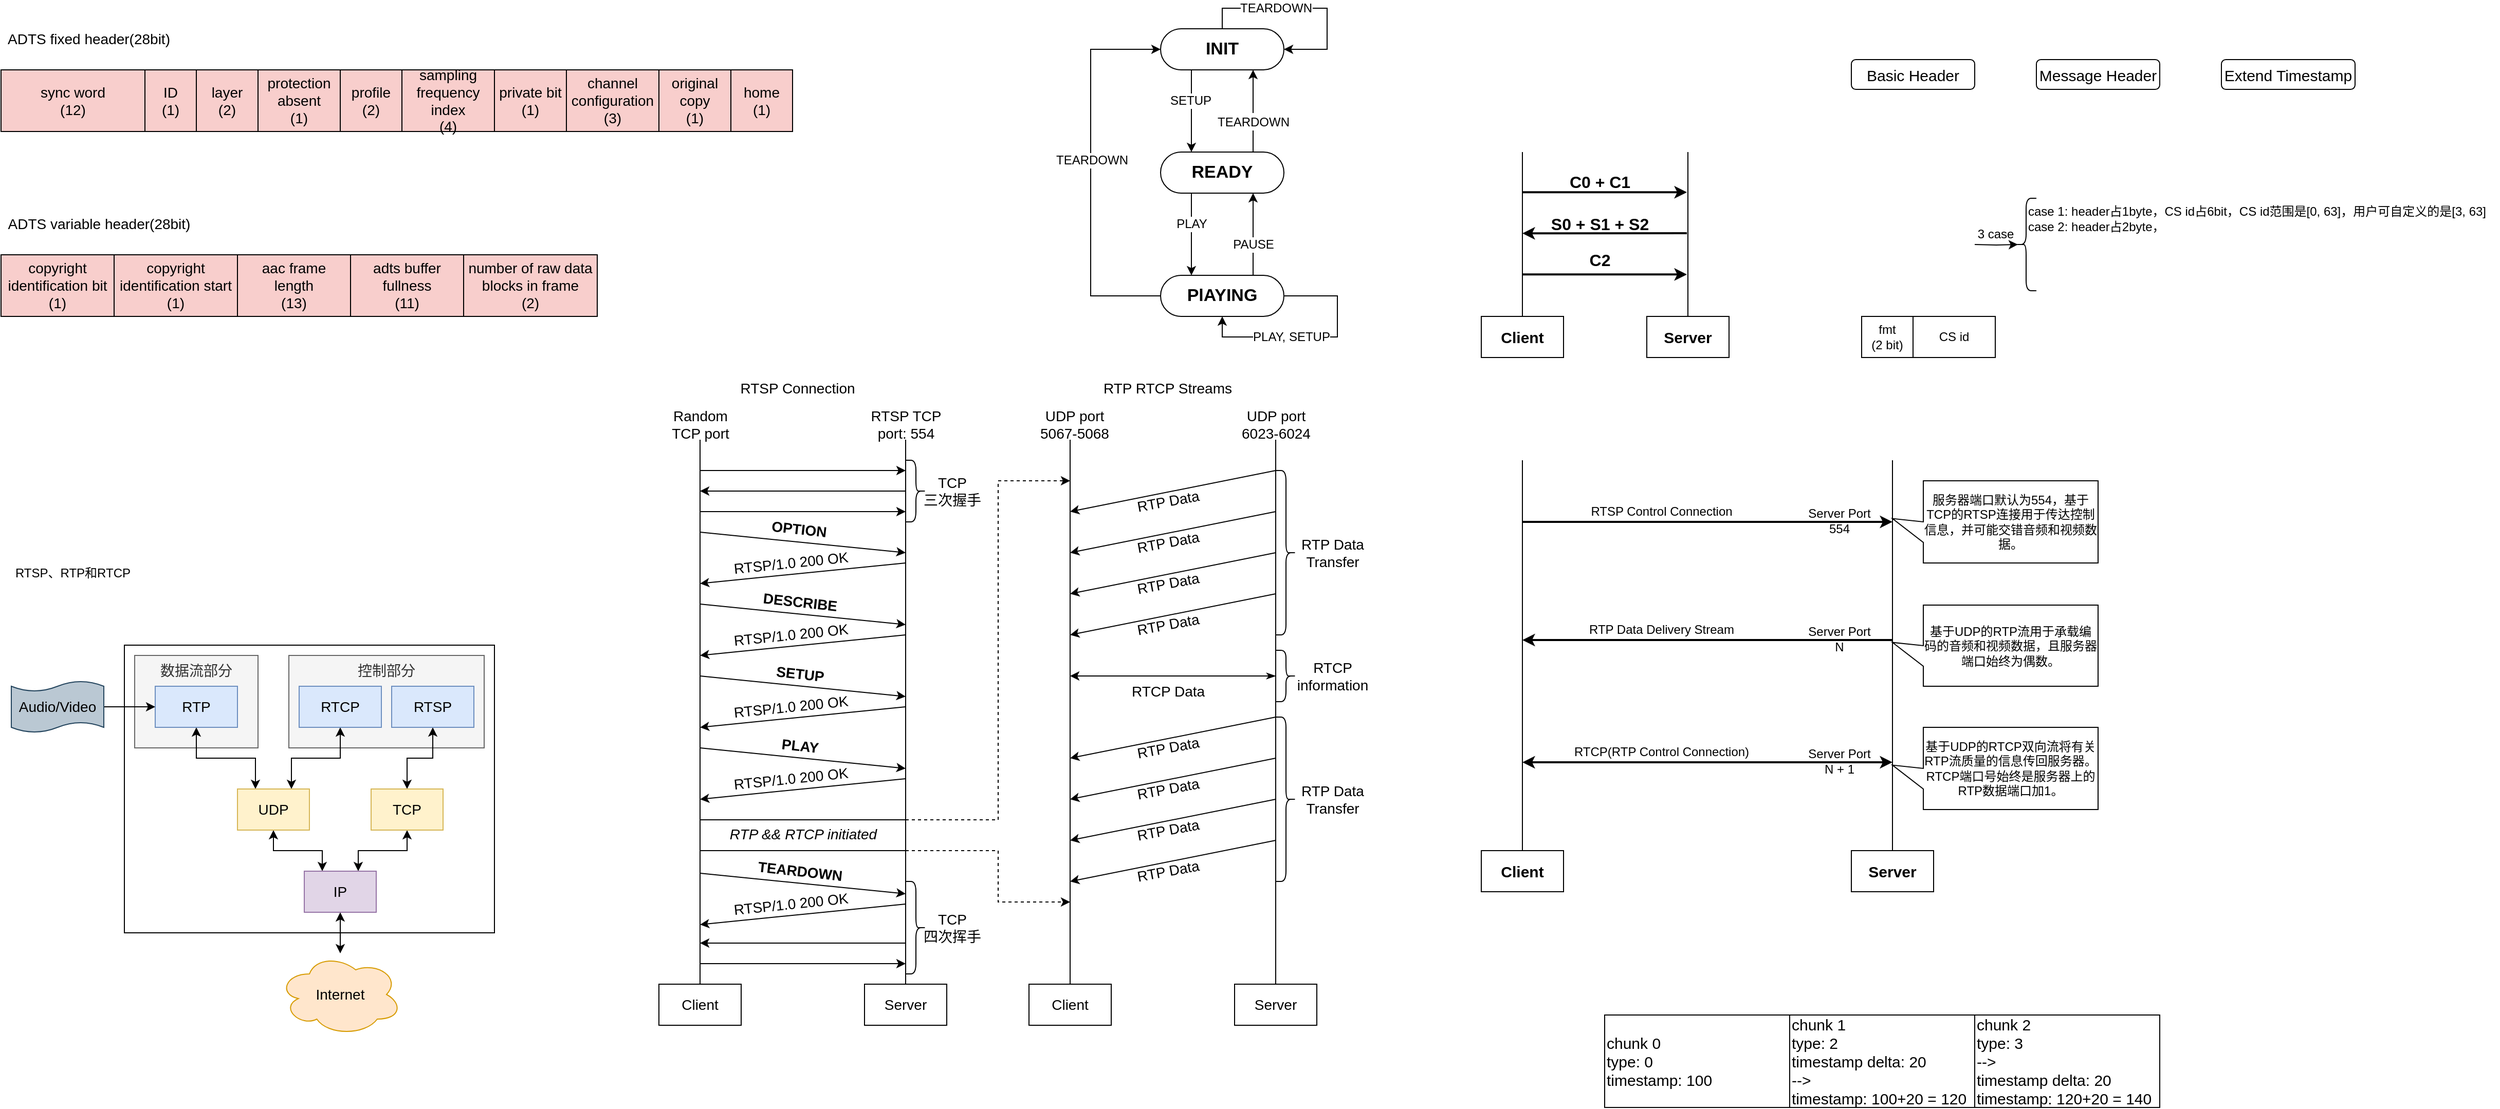 <mxfile version="14.4.3" type="github">
  <diagram id="jUTdBB4SMmuSHE2jb5sB" name="Page-1">
    <mxGraphModel dx="87" dy="1121" grid="1" gridSize="10" guides="1" tooltips="1" connect="1" arrows="1" fold="1" page="1" pageScale="1" pageWidth="827" pageHeight="1169" math="0" shadow="0">
      <root>
        <mxCell id="0" />
        <mxCell id="1" parent="0" />
        <mxCell id="5zgLWV9aw60n4V1XCEfO-3" value="" style="rounded=0;whiteSpace=wrap;html=1;" parent="1" vertex="1">
          <mxGeometry x="1000" y="640" width="360" height="280" as="geometry" />
        </mxCell>
        <mxCell id="5zgLWV9aw60n4V1XCEfO-4" value="&lt;span style=&quot;font-size: 14px&quot;&gt;数据流部分&lt;/span&gt;" style="rounded=0;whiteSpace=wrap;html=1;horizontal=1;verticalAlign=top;align=center;fillColor=#f5f5f5;strokeColor=#666666;fontColor=#333333;" parent="1" vertex="1">
          <mxGeometry x="1010" y="650" width="120" height="90" as="geometry" />
        </mxCell>
        <mxCell id="mu9oWJc7VIRQOR37hwqF-1" value="&lt;font style=&quot;font-size: 14px&quot;&gt;sync word&lt;br&gt;(12)&lt;br&gt;&lt;/font&gt;" style="rounded=0;whiteSpace=wrap;html=1;fillColor=#f8cecc;" parent="1" vertex="1">
          <mxGeometry x="880" y="80" width="140" height="60" as="geometry" />
        </mxCell>
        <mxCell id="mu9oWJc7VIRQOR37hwqF-2" value="&lt;font style=&quot;font-size: 14px&quot;&gt;ID&lt;br&gt;(1)&lt;br&gt;&lt;/font&gt;" style="rounded=0;whiteSpace=wrap;html=1;fillColor=#f8cecc;" parent="1" vertex="1">
          <mxGeometry x="1020" y="80" width="50" height="60" as="geometry" />
        </mxCell>
        <mxCell id="mu9oWJc7VIRQOR37hwqF-18" value="&lt;font style=&quot;font-size: 14px&quot;&gt;ADTS fixed header(28bit)&lt;/font&gt;" style="text;html=1;align=center;verticalAlign=middle;resizable=0;points=[];autosize=1;" parent="1" vertex="1">
          <mxGeometry x="880" y="40" width="170" height="20" as="geometry" />
        </mxCell>
        <mxCell id="mu9oWJc7VIRQOR37hwqF-28" value="&lt;font style=&quot;font-size: 14px&quot;&gt;layer&lt;br&gt;(2)&lt;br&gt;&lt;/font&gt;" style="rounded=0;whiteSpace=wrap;html=1;fillColor=#f8cecc;" parent="1" vertex="1">
          <mxGeometry x="1070" y="80" width="60" height="60" as="geometry" />
        </mxCell>
        <mxCell id="mu9oWJc7VIRQOR37hwqF-29" value="&lt;font style=&quot;font-size: 14px&quot;&gt;protection&lt;br&gt;absent&lt;br&gt;(1)&lt;br&gt;&lt;/font&gt;" style="rounded=0;whiteSpace=wrap;html=1;fillColor=#f8cecc;" parent="1" vertex="1">
          <mxGeometry x="1130" y="80" width="80" height="60" as="geometry" />
        </mxCell>
        <mxCell id="mu9oWJc7VIRQOR37hwqF-30" value="&lt;font style=&quot;font-size: 14px&quot;&gt;profile&lt;br&gt;(2)&lt;br&gt;&lt;/font&gt;" style="rounded=0;whiteSpace=wrap;html=1;fillColor=#f8cecc;" parent="1" vertex="1">
          <mxGeometry x="1210" y="80" width="60" height="60" as="geometry" />
        </mxCell>
        <mxCell id="mu9oWJc7VIRQOR37hwqF-31" value="&lt;font style=&quot;font-size: 14px&quot;&gt;sampling frequency&lt;br&gt;index&lt;br&gt;(4)&lt;br&gt;&lt;/font&gt;" style="rounded=0;whiteSpace=wrap;html=1;fillColor=#f8cecc;" parent="1" vertex="1">
          <mxGeometry x="1270" y="80" width="90" height="60" as="geometry" />
        </mxCell>
        <mxCell id="mu9oWJc7VIRQOR37hwqF-32" value="&lt;font style=&quot;font-size: 14px&quot;&gt;private bit&lt;br&gt;(1)&lt;br&gt;&lt;/font&gt;" style="rounded=0;whiteSpace=wrap;html=1;fillColor=#f8cecc;" parent="1" vertex="1">
          <mxGeometry x="1360" y="80" width="70" height="60" as="geometry" />
        </mxCell>
        <mxCell id="mu9oWJc7VIRQOR37hwqF-33" value="&lt;font style=&quot;font-size: 14px&quot;&gt;channel&lt;br&gt;configuration&lt;br&gt;(3)&lt;br&gt;&lt;/font&gt;" style="rounded=0;whiteSpace=wrap;html=1;fillColor=#f8cecc;" parent="1" vertex="1">
          <mxGeometry x="1430" y="80" width="90" height="60" as="geometry" />
        </mxCell>
        <mxCell id="mu9oWJc7VIRQOR37hwqF-34" value="&lt;font style=&quot;font-size: 14px&quot;&gt;original&lt;br&gt;copy&lt;br&gt;(1)&lt;br&gt;&lt;/font&gt;" style="rounded=0;whiteSpace=wrap;html=1;fillColor=#f8cecc;" parent="1" vertex="1">
          <mxGeometry x="1520" y="80" width="70" height="60" as="geometry" />
        </mxCell>
        <mxCell id="mu9oWJc7VIRQOR37hwqF-35" value="&lt;font style=&quot;font-size: 14px&quot;&gt;home&lt;br&gt;(1)&lt;br&gt;&lt;/font&gt;" style="rounded=0;whiteSpace=wrap;html=1;fillColor=#f8cecc;" parent="1" vertex="1">
          <mxGeometry x="1590" y="80" width="60" height="60" as="geometry" />
        </mxCell>
        <mxCell id="mu9oWJc7VIRQOR37hwqF-36" value="&lt;font style=&quot;font-size: 14px&quot;&gt;copyright&lt;br&gt;identification bit&lt;br&gt;(1)&lt;br&gt;&lt;/font&gt;" style="rounded=0;whiteSpace=wrap;html=1;fillColor=#f8cecc;" parent="1" vertex="1">
          <mxGeometry x="880" y="260" width="110" height="60" as="geometry" />
        </mxCell>
        <mxCell id="mu9oWJc7VIRQOR37hwqF-37" value="&lt;font style=&quot;font-size: 14px&quot;&gt;copyright&lt;br&gt;identification start&lt;br&gt;(1)&lt;br&gt;&lt;/font&gt;" style="rounded=0;whiteSpace=wrap;html=1;fillColor=#f8cecc;" parent="1" vertex="1">
          <mxGeometry x="990" y="260" width="120" height="60" as="geometry" />
        </mxCell>
        <mxCell id="mu9oWJc7VIRQOR37hwqF-38" value="&lt;font style=&quot;font-size: 14px&quot;&gt;ADTS variable header(28bit)&lt;/font&gt;" style="text;html=1;align=center;verticalAlign=middle;resizable=0;points=[];autosize=1;" parent="1" vertex="1">
          <mxGeometry x="880" y="220" width="190" height="20" as="geometry" />
        </mxCell>
        <mxCell id="mu9oWJc7VIRQOR37hwqF-39" value="&lt;font style=&quot;font-size: 14px&quot;&gt;aac frame&lt;br&gt;length&lt;br&gt;(13)&lt;br&gt;&lt;/font&gt;" style="rounded=0;whiteSpace=wrap;html=1;fillColor=#f8cecc;" parent="1" vertex="1">
          <mxGeometry x="1110" y="260" width="110" height="60" as="geometry" />
        </mxCell>
        <mxCell id="mu9oWJc7VIRQOR37hwqF-40" value="&lt;font style=&quot;font-size: 14px&quot;&gt;adts buffer&lt;br&gt;fullness&lt;br&gt;(11)&lt;br&gt;&lt;/font&gt;" style="rounded=0;whiteSpace=wrap;html=1;fillColor=#f8cecc;" parent="1" vertex="1">
          <mxGeometry x="1220" y="260" width="110" height="60" as="geometry" />
        </mxCell>
        <mxCell id="mu9oWJc7VIRQOR37hwqF-41" value="&lt;font style=&quot;font-size: 14px&quot;&gt;number of raw data blocks in frame&lt;br&gt;(2)&lt;br&gt;&lt;/font&gt;" style="rounded=0;whiteSpace=wrap;html=1;fillColor=#f8cecc;" parent="1" vertex="1">
          <mxGeometry x="1330" y="260" width="130" height="60" as="geometry" />
        </mxCell>
        <mxCell id="5zgLWV9aw60n4V1XCEfO-1" value="RTSP、RTP和RTCP" style="text;html=1;strokeColor=none;fillColor=none;align=center;verticalAlign=middle;whiteSpace=wrap;rounded=0;" parent="1" vertex="1">
          <mxGeometry x="880" y="560" width="140" height="20" as="geometry" />
        </mxCell>
        <mxCell id="5zgLWV9aw60n4V1XCEfO-14" style="edgeStyle=orthogonalEdgeStyle;rounded=0;orthogonalLoop=1;jettySize=auto;html=1;exitX=0.5;exitY=1;exitDx=0;exitDy=0;entryX=0.25;entryY=0;entryDx=0;entryDy=0;startArrow=classic;startFill=1;" parent="1" source="5zgLWV9aw60n4V1XCEfO-5" target="5zgLWV9aw60n4V1XCEfO-9" edge="1">
          <mxGeometry relative="1" as="geometry" />
        </mxCell>
        <mxCell id="5zgLWV9aw60n4V1XCEfO-5" value="&lt;font style=&quot;font-size: 14px&quot;&gt;RTP&lt;/font&gt;" style="rounded=0;whiteSpace=wrap;html=1;fillColor=#dae8fc;strokeColor=#6c8ebf;" parent="1" vertex="1">
          <mxGeometry x="1030" y="680" width="80" height="40" as="geometry" />
        </mxCell>
        <mxCell id="5zgLWV9aw60n4V1XCEfO-6" value="&lt;span style=&quot;font-size: 14px&quot;&gt;控制部分&lt;/span&gt;" style="rounded=0;whiteSpace=wrap;html=1;horizontal=1;verticalAlign=top;align=center;fillColor=#f5f5f5;strokeColor=#666666;fontColor=#333333;" parent="1" vertex="1">
          <mxGeometry x="1160" y="650" width="190" height="90" as="geometry" />
        </mxCell>
        <mxCell id="5zgLWV9aw60n4V1XCEfO-15" style="edgeStyle=orthogonalEdgeStyle;rounded=0;orthogonalLoop=1;jettySize=auto;html=1;exitX=0.5;exitY=1;exitDx=0;exitDy=0;entryX=0.75;entryY=0;entryDx=0;entryDy=0;startArrow=classic;startFill=1;" parent="1" source="5zgLWV9aw60n4V1XCEfO-7" target="5zgLWV9aw60n4V1XCEfO-9" edge="1">
          <mxGeometry relative="1" as="geometry" />
        </mxCell>
        <mxCell id="5zgLWV9aw60n4V1XCEfO-7" value="&lt;font style=&quot;font-size: 14px&quot;&gt;RTCP&lt;/font&gt;&lt;span style=&quot;color: rgba(0 , 0 , 0 , 0) ; font-family: monospace ; font-size: 0px&quot;&gt;%3CmxGraphModel%3E%3Croot%3E%3CmxCell%20id%3D%220%22%2F%3E%3CmxCell%20id%3D%221%22%20parent%3D%220%22%2F%3E%3CmxCell%20id%3D%222%22%20value%3D%22%26lt%3Bspan%20style%3D%26quot%3Bfont-size%3A%2014px%26quot%3B%26gt%3B%E6%95%B0%E6%8D%AE%E6%B5%81%E9%83%A8%E5%88%86%26lt%3B%2Fspan%26gt%3B%22%20style%3D%22rounded%3D0%3BwhiteSpace%3Dwrap%3Bhtml%3D1%3Bhorizontal%3D1%3BverticalAlign%3Dtop%3Balign%3Dcenter%3B%22%20vertex%3D%221%22%20parent%3D%221%22%3E%3CmxGeometry%20x%3D%221010%22%20y%3D%22650%22%20width%3D%22120%22%20height%3D%2280%22%20as%3D%22geometry%22%2F%3E%3C%2FmxCell%3E%3CmxCell%20id%3D%223%22%20value%3D%22%26lt%3Bfont%20style%3D%26quot%3Bfont-size%3A%2014px%26quot%3B%26gt%3BRTP%26lt%3B%2Ffont%26gt%3B%22%20style%3D%22rounded%3D0%3BwhiteSpace%3Dwrap%3Bhtml%3D1%3B%22%20vertex%3D%221%22%20parent%3D%221%22%3E%3CmxGeometry%20x%3D%221020%22%20y%3D%22680%22%20width%3D%22100%22%20height%3D%2240%22%20as%3D%22geometry%22%2F%3E%3C%2FmxCell%3E%3C%2Froot%3E%3C%2FmxGraphModel%3E&lt;/span&gt;" style="rounded=0;whiteSpace=wrap;html=1;fillColor=#dae8fc;strokeColor=#6c8ebf;" parent="1" vertex="1">
          <mxGeometry x="1170" y="680" width="80" height="40" as="geometry" />
        </mxCell>
        <mxCell id="5zgLWV9aw60n4V1XCEfO-16" style="edgeStyle=orthogonalEdgeStyle;rounded=0;orthogonalLoop=1;jettySize=auto;html=1;exitX=0.5;exitY=1;exitDx=0;exitDy=0;entryX=0.5;entryY=0;entryDx=0;entryDy=0;startArrow=classic;startFill=1;" parent="1" source="5zgLWV9aw60n4V1XCEfO-8" target="5zgLWV9aw60n4V1XCEfO-10" edge="1">
          <mxGeometry relative="1" as="geometry" />
        </mxCell>
        <mxCell id="5zgLWV9aw60n4V1XCEfO-8" value="&lt;font style=&quot;font-size: 14px&quot;&gt;RTSP&lt;/font&gt;" style="rounded=0;whiteSpace=wrap;html=1;fillColor=#dae8fc;strokeColor=#6c8ebf;" parent="1" vertex="1">
          <mxGeometry x="1260" y="680" width="80" height="40" as="geometry" />
        </mxCell>
        <mxCell id="5zgLWV9aw60n4V1XCEfO-17" style="edgeStyle=orthogonalEdgeStyle;rounded=0;orthogonalLoop=1;jettySize=auto;html=1;exitX=0.5;exitY=1;exitDx=0;exitDy=0;entryX=0.25;entryY=0;entryDx=0;entryDy=0;startArrow=classic;startFill=1;" parent="1" source="5zgLWV9aw60n4V1XCEfO-9" target="5zgLWV9aw60n4V1XCEfO-11" edge="1">
          <mxGeometry relative="1" as="geometry" />
        </mxCell>
        <mxCell id="5zgLWV9aw60n4V1XCEfO-9" value="&lt;span style=&quot;font-size: 14px&quot;&gt;UDP&lt;/span&gt;" style="rounded=0;whiteSpace=wrap;html=1;fillColor=#fff2cc;strokeColor=#d6b656;" parent="1" vertex="1">
          <mxGeometry x="1110" y="780" width="70" height="40" as="geometry" />
        </mxCell>
        <mxCell id="5zgLWV9aw60n4V1XCEfO-18" style="edgeStyle=orthogonalEdgeStyle;rounded=0;orthogonalLoop=1;jettySize=auto;html=1;entryX=0.75;entryY=0;entryDx=0;entryDy=0;startArrow=classic;startFill=1;" parent="1" source="5zgLWV9aw60n4V1XCEfO-10" target="5zgLWV9aw60n4V1XCEfO-11" edge="1">
          <mxGeometry relative="1" as="geometry" />
        </mxCell>
        <mxCell id="5zgLWV9aw60n4V1XCEfO-10" value="&lt;span style=&quot;font-size: 14px&quot;&gt;TCP&lt;br&gt;&lt;/span&gt;" style="rounded=0;whiteSpace=wrap;html=1;fillColor=#fff2cc;strokeColor=#d6b656;" parent="1" vertex="1">
          <mxGeometry x="1240" y="780" width="70" height="40" as="geometry" />
        </mxCell>
        <mxCell id="5zgLWV9aw60n4V1XCEfO-19" style="edgeStyle=orthogonalEdgeStyle;rounded=0;orthogonalLoop=1;jettySize=auto;html=1;exitX=0.5;exitY=1;exitDx=0;exitDy=0;startArrow=classic;startFill=1;" parent="1" source="5zgLWV9aw60n4V1XCEfO-11" target="5zgLWV9aw60n4V1XCEfO-12" edge="1">
          <mxGeometry relative="1" as="geometry" />
        </mxCell>
        <mxCell id="5zgLWV9aw60n4V1XCEfO-11" value="&lt;span style=&quot;font-size: 14px&quot;&gt;IP&lt;/span&gt;" style="rounded=0;whiteSpace=wrap;html=1;fillColor=#e1d5e7;strokeColor=#9673a6;" parent="1" vertex="1">
          <mxGeometry x="1175" y="860" width="70" height="40" as="geometry" />
        </mxCell>
        <mxCell id="5zgLWV9aw60n4V1XCEfO-12" value="&lt;font style=&quot;font-size: 14px&quot;&gt;Internet&lt;/font&gt;" style="ellipse;shape=cloud;whiteSpace=wrap;html=1;align=center;fillColor=#ffe6cc;strokeColor=#d79b00;" parent="1" vertex="1">
          <mxGeometry x="1150" y="940" width="120" height="80" as="geometry" />
        </mxCell>
        <mxCell id="5zgLWV9aw60n4V1XCEfO-25" style="edgeStyle=orthogonalEdgeStyle;rounded=0;orthogonalLoop=1;jettySize=auto;html=1;entryX=0;entryY=0.5;entryDx=0;entryDy=0;startArrow=none;startFill=0;endArrow=classic;endFill=1;fontSize=14;" parent="1" source="5zgLWV9aw60n4V1XCEfO-21" target="5zgLWV9aw60n4V1XCEfO-5" edge="1">
          <mxGeometry relative="1" as="geometry" />
        </mxCell>
        <mxCell id="5zgLWV9aw60n4V1XCEfO-21" value="&lt;font style=&quot;font-size: 14px&quot;&gt;Audio/Video&lt;/font&gt;" style="shape=tape;whiteSpace=wrap;html=1;align=center;size=0.2;fillColor=#bac8d3;strokeColor=#23445d;" parent="1" vertex="1">
          <mxGeometry x="890" y="675" width="90" height="50" as="geometry" />
        </mxCell>
        <mxCell id="5zgLWV9aw60n4V1XCEfO-26" value="" style="endArrow=none;html=1;fontSize=14;exitX=0.5;exitY=0;exitDx=0;exitDy=0;" parent="1" source="5zgLWV9aw60n4V1XCEfO-28" edge="1">
          <mxGeometry width="50" height="50" relative="1" as="geometry">
            <mxPoint x="1560" y="880" as="sourcePoint" />
            <mxPoint x="1560" y="440" as="targetPoint" />
          </mxGeometry>
        </mxCell>
        <mxCell id="5zgLWV9aw60n4V1XCEfO-27" value="" style="endArrow=none;html=1;fontSize=14;exitX=0.5;exitY=0;exitDx=0;exitDy=0;" parent="1" source="5zgLWV9aw60n4V1XCEfO-29" edge="1">
          <mxGeometry width="50" height="50" relative="1" as="geometry">
            <mxPoint x="1760" y="880" as="sourcePoint" />
            <mxPoint x="1760" y="440" as="targetPoint" />
          </mxGeometry>
        </mxCell>
        <mxCell id="5zgLWV9aw60n4V1XCEfO-28" value="Client" style="rounded=0;whiteSpace=wrap;html=1;fontSize=14;align=center;" parent="1" vertex="1">
          <mxGeometry x="1520" y="970" width="80" height="40" as="geometry" />
        </mxCell>
        <mxCell id="5zgLWV9aw60n4V1XCEfO-29" value="Server" style="rounded=0;whiteSpace=wrap;html=1;fontSize=14;align=center;" parent="1" vertex="1">
          <mxGeometry x="1720" y="970" width="80" height="40" as="geometry" />
        </mxCell>
        <mxCell id="5zgLWV9aw60n4V1XCEfO-30" value="RTSP Connection" style="text;html=1;strokeColor=none;fillColor=none;align=center;verticalAlign=middle;whiteSpace=wrap;rounded=0;fontSize=14;" parent="1" vertex="1">
          <mxGeometry x="1590" y="380" width="130" height="20" as="geometry" />
        </mxCell>
        <mxCell id="5zgLWV9aw60n4V1XCEfO-31" value="Random&lt;br&gt;TCP port" style="text;html=1;strokeColor=none;fillColor=none;align=center;verticalAlign=middle;whiteSpace=wrap;rounded=0;fontSize=14;" parent="1" vertex="1">
          <mxGeometry x="1527.5" y="410" width="65" height="30" as="geometry" />
        </mxCell>
        <mxCell id="5zgLWV9aw60n4V1XCEfO-32" value="RTSP TCP &lt;br&gt;port: 554" style="text;html=1;strokeColor=none;fillColor=none;align=center;verticalAlign=middle;whiteSpace=wrap;rounded=0;fontSize=14;" parent="1" vertex="1">
          <mxGeometry x="1713.75" y="410" width="92.5" height="30" as="geometry" />
        </mxCell>
        <mxCell id="5zgLWV9aw60n4V1XCEfO-33" value="" style="endArrow=classic;html=1;fontSize=14;" parent="1" edge="1">
          <mxGeometry width="50" height="50" relative="1" as="geometry">
            <mxPoint x="1560" y="470" as="sourcePoint" />
            <mxPoint x="1760" y="470" as="targetPoint" />
          </mxGeometry>
        </mxCell>
        <mxCell id="5zgLWV9aw60n4V1XCEfO-34" value="" style="endArrow=classic;html=1;fontSize=14;" parent="1" edge="1">
          <mxGeometry width="50" height="50" relative="1" as="geometry">
            <mxPoint x="1560" y="510" as="sourcePoint" />
            <mxPoint x="1760" y="510" as="targetPoint" />
          </mxGeometry>
        </mxCell>
        <mxCell id="5zgLWV9aw60n4V1XCEfO-35" value="" style="endArrow=classic;html=1;fontSize=14;" parent="1" edge="1">
          <mxGeometry width="50" height="50" relative="1" as="geometry">
            <mxPoint x="1760" y="490" as="sourcePoint" />
            <mxPoint x="1560" y="490" as="targetPoint" />
          </mxGeometry>
        </mxCell>
        <mxCell id="5zgLWV9aw60n4V1XCEfO-36" value="" style="shape=curlyBracket;whiteSpace=wrap;html=1;rounded=1;fontSize=14;align=center;rotation=-180;size=0.5;" parent="1" vertex="1">
          <mxGeometry x="1760" y="460" width="20" height="60" as="geometry" />
        </mxCell>
        <mxCell id="5zgLWV9aw60n4V1XCEfO-38" value="TCP&lt;br&gt;三次握手" style="text;html=1;align=center;verticalAlign=middle;resizable=0;points=[];autosize=1;fontSize=14;" parent="1" vertex="1">
          <mxGeometry x="1770" y="470" width="70" height="40" as="geometry" />
        </mxCell>
        <mxCell id="5zgLWV9aw60n4V1XCEfO-39" value="" style="endArrow=classic;html=1;fontSize=14;" parent="1" edge="1">
          <mxGeometry width="50" height="50" relative="1" as="geometry">
            <mxPoint x="1560" y="530" as="sourcePoint" />
            <mxPoint x="1760" y="550" as="targetPoint" />
          </mxGeometry>
        </mxCell>
        <mxCell id="5zgLWV9aw60n4V1XCEfO-41" value="OPTION" style="edgeLabel;html=1;align=center;verticalAlign=middle;resizable=0;points=[];fontSize=14;rotation=6.3;fontStyle=1" parent="5zgLWV9aw60n4V1XCEfO-39" vertex="1" connectable="0">
          <mxGeometry x="-0.169" y="3" relative="1" as="geometry">
            <mxPoint x="12.12" y="-8.37" as="offset" />
          </mxGeometry>
        </mxCell>
        <mxCell id="5zgLWV9aw60n4V1XCEfO-40" value="" style="endArrow=classic;html=1;fontSize=14;" parent="1" edge="1">
          <mxGeometry width="50" height="50" relative="1" as="geometry">
            <mxPoint x="1760" y="560" as="sourcePoint" />
            <mxPoint x="1560" y="580" as="targetPoint" />
          </mxGeometry>
        </mxCell>
        <mxCell id="5zgLWV9aw60n4V1XCEfO-42" value="RTSP/1.0 200 OK" style="edgeLabel;html=1;align=center;verticalAlign=middle;resizable=0;points=[];fontSize=14;rotation=-5.9;" parent="1" vertex="1" connectable="0">
          <mxGeometry x="1654.002" y="560.003" as="geometry">
            <mxPoint x="-6.183" y="-1.33" as="offset" />
          </mxGeometry>
        </mxCell>
        <mxCell id="5zgLWV9aw60n4V1XCEfO-47" value="" style="endArrow=classic;html=1;fontSize=14;" parent="1" edge="1">
          <mxGeometry width="50" height="50" relative="1" as="geometry">
            <mxPoint x="1560" y="600" as="sourcePoint" />
            <mxPoint x="1760" y="620" as="targetPoint" />
          </mxGeometry>
        </mxCell>
        <mxCell id="5zgLWV9aw60n4V1XCEfO-48" value="DESCRIBE" style="edgeLabel;html=1;align=center;verticalAlign=middle;resizable=0;points=[];fontSize=14;rotation=6.3;fontStyle=1" parent="5zgLWV9aw60n4V1XCEfO-47" vertex="1" connectable="0">
          <mxGeometry x="-0.169" y="3" relative="1" as="geometry">
            <mxPoint x="13.12" y="-7.37" as="offset" />
          </mxGeometry>
        </mxCell>
        <mxCell id="5zgLWV9aw60n4V1XCEfO-49" value="" style="endArrow=classic;html=1;fontSize=14;" parent="1" edge="1">
          <mxGeometry width="50" height="50" relative="1" as="geometry">
            <mxPoint x="1760" y="630" as="sourcePoint" />
            <mxPoint x="1560" y="650" as="targetPoint" />
          </mxGeometry>
        </mxCell>
        <mxCell id="5zgLWV9aw60n4V1XCEfO-50" value="RTSP/1.0 200 OK" style="edgeLabel;html=1;align=center;verticalAlign=middle;resizable=0;points=[];fontSize=14;rotation=-5.9;" parent="1" vertex="1" connectable="0">
          <mxGeometry x="1654.002" y="630.003" as="geometry">
            <mxPoint x="-6.183" y="-1.33" as="offset" />
          </mxGeometry>
        </mxCell>
        <mxCell id="5zgLWV9aw60n4V1XCEfO-51" value="" style="endArrow=classic;html=1;fontSize=14;" parent="1" edge="1">
          <mxGeometry width="50" height="50" relative="1" as="geometry">
            <mxPoint x="1560" y="670" as="sourcePoint" />
            <mxPoint x="1760" y="690" as="targetPoint" />
          </mxGeometry>
        </mxCell>
        <mxCell id="5zgLWV9aw60n4V1XCEfO-52" value="SETUP" style="edgeLabel;html=1;align=center;verticalAlign=middle;resizable=0;points=[];fontSize=14;rotation=6.3;fontStyle=1" parent="5zgLWV9aw60n4V1XCEfO-51" vertex="1" connectable="0">
          <mxGeometry x="-0.169" y="3" relative="1" as="geometry">
            <mxPoint x="13.12" y="-7.37" as="offset" />
          </mxGeometry>
        </mxCell>
        <mxCell id="5zgLWV9aw60n4V1XCEfO-53" value="" style="endArrow=classic;html=1;fontSize=14;" parent="1" edge="1">
          <mxGeometry width="50" height="50" relative="1" as="geometry">
            <mxPoint x="1760" y="700" as="sourcePoint" />
            <mxPoint x="1560" y="720" as="targetPoint" />
          </mxGeometry>
        </mxCell>
        <mxCell id="5zgLWV9aw60n4V1XCEfO-54" value="RTSP/1.0 200 OK" style="edgeLabel;html=1;align=center;verticalAlign=middle;resizable=0;points=[];fontSize=14;rotation=-5.9;" parent="1" vertex="1" connectable="0">
          <mxGeometry x="1654.002" y="700.003" as="geometry">
            <mxPoint x="-6.183" y="-1.33" as="offset" />
          </mxGeometry>
        </mxCell>
        <mxCell id="5zgLWV9aw60n4V1XCEfO-55" value="" style="endArrow=classic;html=1;fontSize=14;" parent="1" edge="1">
          <mxGeometry width="50" height="50" relative="1" as="geometry">
            <mxPoint x="1560" y="740" as="sourcePoint" />
            <mxPoint x="1760" y="760" as="targetPoint" />
          </mxGeometry>
        </mxCell>
        <mxCell id="5zgLWV9aw60n4V1XCEfO-56" value="PLAY" style="edgeLabel;html=1;align=center;verticalAlign=middle;resizable=0;points=[];fontSize=14;rotation=6.3;fontStyle=1" parent="5zgLWV9aw60n4V1XCEfO-55" vertex="1" connectable="0">
          <mxGeometry x="-0.169" y="3" relative="1" as="geometry">
            <mxPoint x="13.12" y="-7.37" as="offset" />
          </mxGeometry>
        </mxCell>
        <mxCell id="5zgLWV9aw60n4V1XCEfO-57" value="" style="endArrow=classic;html=1;fontSize=14;" parent="1" edge="1">
          <mxGeometry width="50" height="50" relative="1" as="geometry">
            <mxPoint x="1760" y="770" as="sourcePoint" />
            <mxPoint x="1560" y="790" as="targetPoint" />
          </mxGeometry>
        </mxCell>
        <mxCell id="5zgLWV9aw60n4V1XCEfO-58" value="RTSP/1.0 200 OK" style="edgeLabel;html=1;align=center;verticalAlign=middle;resizable=0;points=[];fontSize=14;rotation=-5.9;" parent="1" vertex="1" connectable="0">
          <mxGeometry x="1654.002" y="770.003" as="geometry">
            <mxPoint x="-6.183" y="-1.33" as="offset" />
          </mxGeometry>
        </mxCell>
        <mxCell id="5zgLWV9aw60n4V1XCEfO-59" value="" style="endArrow=classic;html=1;fontSize=14;" parent="1" edge="1">
          <mxGeometry width="50" height="50" relative="1" as="geometry">
            <mxPoint x="1560" y="862" as="sourcePoint" />
            <mxPoint x="1760" y="882" as="targetPoint" />
          </mxGeometry>
        </mxCell>
        <mxCell id="5zgLWV9aw60n4V1XCEfO-60" value="TEARDOWN" style="edgeLabel;html=1;align=center;verticalAlign=middle;resizable=0;points=[];fontSize=14;rotation=6.3;fontStyle=1" parent="5zgLWV9aw60n4V1XCEfO-59" vertex="1" connectable="0">
          <mxGeometry x="-0.169" y="3" relative="1" as="geometry">
            <mxPoint x="13.12" y="-7.37" as="offset" />
          </mxGeometry>
        </mxCell>
        <mxCell id="5zgLWV9aw60n4V1XCEfO-61" value="" style="endArrow=classic;html=1;fontSize=14;" parent="1" edge="1">
          <mxGeometry width="50" height="50" relative="1" as="geometry">
            <mxPoint x="1760" y="892" as="sourcePoint" />
            <mxPoint x="1560" y="912" as="targetPoint" />
          </mxGeometry>
        </mxCell>
        <mxCell id="5zgLWV9aw60n4V1XCEfO-62" value="RTSP/1.0 200 OK" style="edgeLabel;html=1;align=center;verticalAlign=middle;resizable=0;points=[];fontSize=14;rotation=-5.9;" parent="1" vertex="1" connectable="0">
          <mxGeometry x="1654.002" y="892.003" as="geometry">
            <mxPoint x="-6.183" y="-1.33" as="offset" />
          </mxGeometry>
        </mxCell>
        <mxCell id="5zgLWV9aw60n4V1XCEfO-64" value="" style="endArrow=none;html=1;fontSize=14;" parent="1" edge="1">
          <mxGeometry width="50" height="50" relative="1" as="geometry">
            <mxPoint x="1560" y="810" as="sourcePoint" />
            <mxPoint x="1760" y="810" as="targetPoint" />
          </mxGeometry>
        </mxCell>
        <mxCell id="5zgLWV9aw60n4V1XCEfO-65" value="" style="endArrow=none;html=1;fontSize=14;" parent="1" edge="1">
          <mxGeometry width="50" height="50" relative="1" as="geometry">
            <mxPoint x="1560" y="840" as="sourcePoint" />
            <mxPoint x="1760" y="840" as="targetPoint" />
          </mxGeometry>
        </mxCell>
        <mxCell id="5zgLWV9aw60n4V1XCEfO-124" style="edgeStyle=orthogonalEdgeStyle;rounded=0;orthogonalLoop=1;jettySize=auto;html=1;startArrow=none;startFill=0;endArrow=classic;endFill=1;fontSize=14;dashed=1;" parent="1" edge="1">
          <mxGeometry relative="1" as="geometry">
            <mxPoint x="1920" y="480" as="targetPoint" />
            <mxPoint x="1760" y="810" as="sourcePoint" />
            <Array as="points">
              <mxPoint x="1850" y="810" />
              <mxPoint x="1850" y="480" />
            </Array>
          </mxGeometry>
        </mxCell>
        <mxCell id="5zgLWV9aw60n4V1XCEfO-66" value="&lt;i&gt;RTP &amp;amp;&amp;amp; RTCP initiated&lt;/i&gt;" style="text;html=1;align=center;verticalAlign=middle;resizable=0;points=[];autosize=1;fontSize=14;" parent="1" vertex="1">
          <mxGeometry x="1580" y="814" width="160" height="20" as="geometry" />
        </mxCell>
        <mxCell id="5zgLWV9aw60n4V1XCEfO-67" value="" style="endArrow=classic;html=1;fontSize=14;" parent="1" edge="1">
          <mxGeometry width="50" height="50" relative="1" as="geometry">
            <mxPoint x="1560" y="950" as="sourcePoint" />
            <mxPoint x="1760" y="950" as="targetPoint" />
          </mxGeometry>
        </mxCell>
        <mxCell id="5zgLWV9aw60n4V1XCEfO-68" value="" style="endArrow=classic;html=1;fontSize=14;" parent="1" edge="1">
          <mxGeometry width="50" height="50" relative="1" as="geometry">
            <mxPoint x="1760" y="930" as="sourcePoint" />
            <mxPoint x="1560" y="930" as="targetPoint" />
            <Array as="points">
              <mxPoint x="1660" y="930" />
            </Array>
          </mxGeometry>
        </mxCell>
        <mxCell id="5zgLWV9aw60n4V1XCEfO-69" value="" style="endArrow=none;html=1;fontSize=14;exitX=0.5;exitY=0;exitDx=0;exitDy=0;" parent="1" source="5zgLWV9aw60n4V1XCEfO-71" edge="1">
          <mxGeometry width="50" height="50" relative="1" as="geometry">
            <mxPoint x="1920" y="880" as="sourcePoint" />
            <mxPoint x="1920" y="440" as="targetPoint" />
          </mxGeometry>
        </mxCell>
        <mxCell id="5zgLWV9aw60n4V1XCEfO-70" value="" style="endArrow=none;html=1;fontSize=14;exitX=0.5;exitY=0;exitDx=0;exitDy=0;" parent="1" source="5zgLWV9aw60n4V1XCEfO-72" edge="1">
          <mxGeometry width="50" height="50" relative="1" as="geometry">
            <mxPoint x="2120" y="880" as="sourcePoint" />
            <mxPoint x="2120" y="440" as="targetPoint" />
          </mxGeometry>
        </mxCell>
        <mxCell id="5zgLWV9aw60n4V1XCEfO-71" value="Client" style="rounded=0;whiteSpace=wrap;html=1;fontSize=14;align=center;" parent="1" vertex="1">
          <mxGeometry x="1880" y="970" width="80" height="40" as="geometry" />
        </mxCell>
        <mxCell id="5zgLWV9aw60n4V1XCEfO-72" value="Server" style="rounded=0;whiteSpace=wrap;html=1;fontSize=14;align=center;" parent="1" vertex="1">
          <mxGeometry x="2080" y="970" width="80" height="40" as="geometry" />
        </mxCell>
        <mxCell id="5zgLWV9aw60n4V1XCEfO-73" value="RTP RTCP Streams" style="text;html=1;strokeColor=none;fillColor=none;align=center;verticalAlign=middle;whiteSpace=wrap;rounded=0;fontSize=14;" parent="1" vertex="1">
          <mxGeometry x="1950" y="380" width="130" height="20" as="geometry" />
        </mxCell>
        <mxCell id="5zgLWV9aw60n4V1XCEfO-74" value="UDP port&lt;br&gt;5067-5068" style="text;html=1;strokeColor=none;fillColor=none;align=center;verticalAlign=middle;whiteSpace=wrap;rounded=0;fontSize=14;" parent="1" vertex="1">
          <mxGeometry x="1887.5" y="410" width="72.5" height="30" as="geometry" />
        </mxCell>
        <mxCell id="5zgLWV9aw60n4V1XCEfO-106" value="UDP port&lt;br&gt;6023-6024" style="text;html=1;strokeColor=none;fillColor=none;align=center;verticalAlign=middle;whiteSpace=wrap;rounded=0;fontSize=14;" parent="1" vertex="1">
          <mxGeometry x="2083.75" y="410" width="72.5" height="30" as="geometry" />
        </mxCell>
        <mxCell id="5zgLWV9aw60n4V1XCEfO-107" value="" style="endArrow=classic;html=1;fontSize=14;" parent="1" edge="1">
          <mxGeometry width="50" height="50" relative="1" as="geometry">
            <mxPoint x="2120" y="470" as="sourcePoint" />
            <mxPoint x="1920" y="510" as="targetPoint" />
          </mxGeometry>
        </mxCell>
        <mxCell id="5zgLWV9aw60n4V1XCEfO-108" value="" style="endArrow=classic;html=1;fontSize=14;" parent="1" edge="1">
          <mxGeometry width="50" height="50" relative="1" as="geometry">
            <mxPoint x="2120" y="510" as="sourcePoint" />
            <mxPoint x="1920" y="550" as="targetPoint" />
          </mxGeometry>
        </mxCell>
        <mxCell id="5zgLWV9aw60n4V1XCEfO-109" value="" style="endArrow=classic;html=1;fontSize=14;" parent="1" edge="1">
          <mxGeometry width="50" height="50" relative="1" as="geometry">
            <mxPoint x="2120" y="550" as="sourcePoint" />
            <mxPoint x="1920" y="590" as="targetPoint" />
          </mxGeometry>
        </mxCell>
        <mxCell id="5zgLWV9aw60n4V1XCEfO-110" value="" style="endArrow=classic;html=1;fontSize=14;" parent="1" edge="1">
          <mxGeometry width="50" height="50" relative="1" as="geometry">
            <mxPoint x="2120" y="590" as="sourcePoint" />
            <mxPoint x="1920" y="630" as="targetPoint" />
          </mxGeometry>
        </mxCell>
        <mxCell id="5zgLWV9aw60n4V1XCEfO-111" value="RTP Data" style="text;html=1;align=center;verticalAlign=middle;resizable=0;points=[];autosize=1;fontSize=14;rotation=-10.4;" parent="1" vertex="1">
          <mxGeometry x="1975" y="490" width="80" height="20" as="geometry" />
        </mxCell>
        <mxCell id="5zgLWV9aw60n4V1XCEfO-112" value="RTP Data" style="text;html=1;align=center;verticalAlign=middle;resizable=0;points=[];autosize=1;fontSize=14;rotation=-10.4;" parent="1" vertex="1">
          <mxGeometry x="1975" y="530" width="80" height="20" as="geometry" />
        </mxCell>
        <mxCell id="5zgLWV9aw60n4V1XCEfO-113" value="RTP Data" style="text;html=1;align=center;verticalAlign=middle;resizable=0;points=[];autosize=1;fontSize=14;rotation=-10.4;" parent="1" vertex="1">
          <mxGeometry x="1975" y="570" width="80" height="20" as="geometry" />
        </mxCell>
        <mxCell id="5zgLWV9aw60n4V1XCEfO-114" value="RTP Data" style="text;html=1;align=center;verticalAlign=middle;resizable=0;points=[];autosize=1;fontSize=14;rotation=-10.4;" parent="1" vertex="1">
          <mxGeometry x="1975" y="610" width="80" height="20" as="geometry" />
        </mxCell>
        <mxCell id="5zgLWV9aw60n4V1XCEfO-115" value="" style="endArrow=classic;html=1;fontSize=14;startArrow=classicThin;startFill=1;" parent="1" edge="1">
          <mxGeometry width="50" height="50" relative="1" as="geometry">
            <mxPoint x="2120" y="670" as="sourcePoint" />
            <mxPoint x="1920" y="670" as="targetPoint" />
          </mxGeometry>
        </mxCell>
        <mxCell id="5zgLWV9aw60n4V1XCEfO-116" value="" style="endArrow=classic;html=1;fontSize=14;" parent="1" edge="1">
          <mxGeometry width="50" height="50" relative="1" as="geometry">
            <mxPoint x="2120" y="710" as="sourcePoint" />
            <mxPoint x="1920" y="750" as="targetPoint" />
          </mxGeometry>
        </mxCell>
        <mxCell id="5zgLWV9aw60n4V1XCEfO-117" value="" style="endArrow=classic;html=1;fontSize=14;" parent="1" edge="1">
          <mxGeometry width="50" height="50" relative="1" as="geometry">
            <mxPoint x="2120" y="750" as="sourcePoint" />
            <mxPoint x="1920" y="790" as="targetPoint" />
          </mxGeometry>
        </mxCell>
        <mxCell id="5zgLWV9aw60n4V1XCEfO-118" value="" style="endArrow=classic;html=1;fontSize=14;" parent="1" edge="1">
          <mxGeometry width="50" height="50" relative="1" as="geometry">
            <mxPoint x="2120" y="790" as="sourcePoint" />
            <mxPoint x="1920" y="830" as="targetPoint" />
          </mxGeometry>
        </mxCell>
        <mxCell id="5zgLWV9aw60n4V1XCEfO-119" value="" style="endArrow=classic;html=1;fontSize=14;" parent="1" edge="1">
          <mxGeometry width="50" height="50" relative="1" as="geometry">
            <mxPoint x="2120" y="830" as="sourcePoint" />
            <mxPoint x="1920" y="870" as="targetPoint" />
          </mxGeometry>
        </mxCell>
        <mxCell id="5zgLWV9aw60n4V1XCEfO-120" value="RTP Data" style="text;html=1;align=center;verticalAlign=middle;resizable=0;points=[];autosize=1;fontSize=14;rotation=-10.4;" parent="1" vertex="1">
          <mxGeometry x="1975" y="730" width="80" height="20" as="geometry" />
        </mxCell>
        <mxCell id="5zgLWV9aw60n4V1XCEfO-121" value="RTP Data" style="text;html=1;align=center;verticalAlign=middle;resizable=0;points=[];autosize=1;fontSize=14;rotation=-10.4;" parent="1" vertex="1">
          <mxGeometry x="1975" y="770" width="80" height="20" as="geometry" />
        </mxCell>
        <mxCell id="5zgLWV9aw60n4V1XCEfO-122" value="RTP Data" style="text;html=1;align=center;verticalAlign=middle;resizable=0;points=[];autosize=1;fontSize=14;rotation=-10.4;" parent="1" vertex="1">
          <mxGeometry x="1975" y="810" width="80" height="20" as="geometry" />
        </mxCell>
        <mxCell id="5zgLWV9aw60n4V1XCEfO-123" value="RTP Data" style="text;html=1;align=center;verticalAlign=middle;resizable=0;points=[];autosize=1;fontSize=14;rotation=-10.4;" parent="1" vertex="1">
          <mxGeometry x="1975" y="850" width="80" height="20" as="geometry" />
        </mxCell>
        <mxCell id="5zgLWV9aw60n4V1XCEfO-125" value="" style="shape=curlyBracket;whiteSpace=wrap;html=1;rounded=1;fontSize=14;align=center;rotation=-180;size=0.5;" parent="1" vertex="1">
          <mxGeometry x="2120" y="470" width="20" height="160" as="geometry" />
        </mxCell>
        <mxCell id="5zgLWV9aw60n4V1XCEfO-126" value="RTP Data&lt;br&gt;Transfer" style="text;html=1;align=center;verticalAlign=middle;resizable=0;points=[];autosize=1;fontSize=14;" parent="1" vertex="1">
          <mxGeometry x="2135" y="530" width="80" height="40" as="geometry" />
        </mxCell>
        <mxCell id="5zgLWV9aw60n4V1XCEfO-127" value="" style="shape=curlyBracket;whiteSpace=wrap;html=1;rounded=1;fontSize=14;align=center;rotation=-180;size=0.5;" parent="1" vertex="1">
          <mxGeometry x="2120" y="710" width="20" height="160" as="geometry" />
        </mxCell>
        <mxCell id="5zgLWV9aw60n4V1XCEfO-128" value="RTP Data&lt;br&gt;Transfer" style="text;html=1;align=center;verticalAlign=middle;resizable=0;points=[];autosize=1;fontSize=14;" parent="1" vertex="1">
          <mxGeometry x="2135" y="770" width="80" height="40" as="geometry" />
        </mxCell>
        <mxCell id="5zgLWV9aw60n4V1XCEfO-129" value="" style="shape=curlyBracket;whiteSpace=wrap;html=1;rounded=1;fontSize=14;align=center;rotation=-180;size=0.5;" parent="1" vertex="1">
          <mxGeometry x="2120" y="645" width="20" height="50" as="geometry" />
        </mxCell>
        <mxCell id="5zgLWV9aw60n4V1XCEfO-130" value="RTCP&lt;br&gt;information" style="text;html=1;align=center;verticalAlign=middle;resizable=0;points=[];autosize=1;fontSize=14;" parent="1" vertex="1">
          <mxGeometry x="2130" y="650" width="90" height="40" as="geometry" />
        </mxCell>
        <mxCell id="5zgLWV9aw60n4V1XCEfO-131" value="RTCP Data" style="text;html=1;align=center;verticalAlign=middle;resizable=0;points=[];autosize=1;fontSize=14;" parent="1" vertex="1">
          <mxGeometry x="1970" y="675" width="90" height="20" as="geometry" />
        </mxCell>
        <mxCell id="5zgLWV9aw60n4V1XCEfO-132" style="edgeStyle=orthogonalEdgeStyle;rounded=0;orthogonalLoop=1;jettySize=auto;html=1;startArrow=none;startFill=0;endArrow=classic;endFill=1;fontSize=14;dashed=1;" parent="1" edge="1">
          <mxGeometry relative="1" as="geometry">
            <mxPoint x="1920" y="890" as="targetPoint" />
            <mxPoint x="1760" y="840" as="sourcePoint" />
            <Array as="points">
              <mxPoint x="1850" y="840" />
              <mxPoint x="1850" y="890" />
            </Array>
          </mxGeometry>
        </mxCell>
        <mxCell id="5zgLWV9aw60n4V1XCEfO-136" style="edgeStyle=orthogonalEdgeStyle;rounded=0;orthogonalLoop=1;jettySize=auto;html=1;exitX=0.25;exitY=1;exitDx=0;exitDy=0;entryX=0.25;entryY=0;entryDx=0;entryDy=0;startArrow=none;startFill=0;endArrow=classic;endFill=1;fontSize=14;" parent="1" source="5zgLWV9aw60n4V1XCEfO-133" target="5zgLWV9aw60n4V1XCEfO-134" edge="1">
          <mxGeometry relative="1" as="geometry" />
        </mxCell>
        <mxCell id="5zgLWV9aw60n4V1XCEfO-137" value="SETUP" style="edgeLabel;html=1;align=center;verticalAlign=middle;resizable=0;points=[];fontSize=12;" parent="5zgLWV9aw60n4V1XCEfO-136" vertex="1" connectable="0">
          <mxGeometry x="-0.095" y="-1" relative="1" as="geometry">
            <mxPoint y="-6" as="offset" />
          </mxGeometry>
        </mxCell>
        <mxCell id="5zgLWV9aw60n4V1XCEfO-133" value="&lt;font style=&quot;font-size: 17px&quot;&gt;&lt;b&gt;INIT&lt;/b&gt;&lt;/font&gt;" style="rounded=1;whiteSpace=wrap;html=1;fontSize=14;align=center;arcSize=50;" parent="1" vertex="1">
          <mxGeometry x="2008" y="40" width="120" height="40" as="geometry" />
        </mxCell>
        <mxCell id="5zgLWV9aw60n4V1XCEfO-138" value="&lt;font style=&quot;font-size: 12px&quot;&gt;TEARDOWN&lt;/font&gt;" style="edgeStyle=orthogonalEdgeStyle;rounded=0;orthogonalLoop=1;jettySize=auto;html=1;exitX=0.75;exitY=0;exitDx=0;exitDy=0;entryX=0.75;entryY=1;entryDx=0;entryDy=0;startArrow=none;startFill=0;endArrow=classic;endFill=1;fontSize=14;" parent="1" source="5zgLWV9aw60n4V1XCEfO-134" target="5zgLWV9aw60n4V1XCEfO-133" edge="1">
          <mxGeometry x="-0.25" relative="1" as="geometry">
            <mxPoint as="offset" />
          </mxGeometry>
        </mxCell>
        <mxCell id="5zgLWV9aw60n4V1XCEfO-140" value="PLAY" style="edgeStyle=orthogonalEdgeStyle;rounded=0;orthogonalLoop=1;jettySize=auto;html=1;exitX=0.25;exitY=1;exitDx=0;exitDy=0;entryX=0.25;entryY=0;entryDx=0;entryDy=0;startArrow=none;startFill=0;endArrow=classic;endFill=1;fontSize=12;" parent="1" source="5zgLWV9aw60n4V1XCEfO-134" target="5zgLWV9aw60n4V1XCEfO-135" edge="1">
          <mxGeometry x="-0.25" relative="1" as="geometry">
            <Array as="points">
              <mxPoint x="2038" y="240" />
              <mxPoint x="2038" y="240" />
            </Array>
            <mxPoint as="offset" />
          </mxGeometry>
        </mxCell>
        <mxCell id="5zgLWV9aw60n4V1XCEfO-134" value="&lt;font style=&quot;font-size: 17px&quot;&gt;&lt;b&gt;READY&lt;/b&gt;&lt;/font&gt;" style="rounded=1;whiteSpace=wrap;html=1;fontSize=14;align=center;arcSize=50;" parent="1" vertex="1">
          <mxGeometry x="2008" y="160" width="120" height="40" as="geometry" />
        </mxCell>
        <mxCell id="5zgLWV9aw60n4V1XCEfO-141" value="PAUSE" style="edgeStyle=orthogonalEdgeStyle;rounded=0;orthogonalLoop=1;jettySize=auto;html=1;exitX=0.75;exitY=0;exitDx=0;exitDy=0;entryX=0.75;entryY=1;entryDx=0;entryDy=0;startArrow=none;startFill=0;endArrow=classic;endFill=1;fontSize=12;" parent="1" source="5zgLWV9aw60n4V1XCEfO-135" target="5zgLWV9aw60n4V1XCEfO-134" edge="1">
          <mxGeometry x="-0.25" relative="1" as="geometry">
            <mxPoint as="offset" />
          </mxGeometry>
        </mxCell>
        <mxCell id="5zgLWV9aw60n4V1XCEfO-142" style="edgeStyle=orthogonalEdgeStyle;rounded=0;orthogonalLoop=1;jettySize=auto;html=1;entryX=0;entryY=0.5;entryDx=0;entryDy=0;startArrow=none;startFill=0;endArrow=classic;endFill=1;fontSize=12;" parent="1" source="5zgLWV9aw60n4V1XCEfO-135" target="5zgLWV9aw60n4V1XCEfO-133" edge="1">
          <mxGeometry relative="1" as="geometry">
            <Array as="points">
              <mxPoint x="1940" y="300" />
              <mxPoint x="1940" y="60" />
            </Array>
          </mxGeometry>
        </mxCell>
        <mxCell id="5zgLWV9aw60n4V1XCEfO-143" value="TEARDOWN" style="edgeLabel;html=1;align=center;verticalAlign=middle;resizable=0;points=[];fontSize=12;" parent="5zgLWV9aw60n4V1XCEfO-142" vertex="1" connectable="0">
          <mxGeometry x="0.064" y="-1" relative="1" as="geometry">
            <mxPoint as="offset" />
          </mxGeometry>
        </mxCell>
        <mxCell id="5zgLWV9aw60n4V1XCEfO-135" value="&lt;font style=&quot;font-size: 17px&quot;&gt;&lt;b&gt;PlAYING&lt;/b&gt;&lt;/font&gt;" style="rounded=1;whiteSpace=wrap;html=1;fontSize=14;align=center;arcSize=50;" parent="1" vertex="1">
          <mxGeometry x="2008" y="280" width="120" height="40" as="geometry" />
        </mxCell>
        <mxCell id="5zgLWV9aw60n4V1XCEfO-144" value="PLAY, SETUP" style="edgeStyle=orthogonalEdgeStyle;rounded=0;orthogonalLoop=1;jettySize=auto;html=1;exitX=1;exitY=0.5;exitDx=0;exitDy=0;entryX=0.5;entryY=1;entryDx=0;entryDy=0;startArrow=none;startFill=0;endArrow=classic;endFill=1;fontSize=12;" parent="1" source="5zgLWV9aw60n4V1XCEfO-135" target="5zgLWV9aw60n4V1XCEfO-135" edge="1">
          <mxGeometry x="0.225" relative="1" as="geometry">
            <Array as="points">
              <mxPoint x="2180" y="300" />
              <mxPoint x="2180" y="340" />
              <mxPoint x="2068" y="340" />
            </Array>
            <mxPoint as="offset" />
          </mxGeometry>
        </mxCell>
        <mxCell id="5zgLWV9aw60n4V1XCEfO-145" value="TEARDOWN" style="edgeStyle=orthogonalEdgeStyle;rounded=0;orthogonalLoop=1;jettySize=auto;html=1;exitX=0.5;exitY=0;exitDx=0;exitDy=0;entryX=1;entryY=0.5;entryDx=0;entryDy=0;startArrow=none;startFill=0;endArrow=classic;endFill=1;fontSize=12;" parent="1" source="5zgLWV9aw60n4V1XCEfO-133" target="5zgLWV9aw60n4V1XCEfO-133" edge="1">
          <mxGeometry x="-0.294" relative="1" as="geometry">
            <Array as="points">
              <mxPoint x="2068" y="20" />
              <mxPoint x="2170" y="20" />
              <mxPoint x="2170" y="60" />
            </Array>
            <mxPoint as="offset" />
          </mxGeometry>
        </mxCell>
        <mxCell id="5zgLWV9aw60n4V1XCEfO-146" value="" style="endArrow=none;html=1;fontSize=14;exitX=0.5;exitY=0;exitDx=0;exitDy=0;" parent="1" source="5zgLWV9aw60n4V1XCEfO-148" edge="1">
          <mxGeometry width="50" height="50" relative="1" as="geometry">
            <mxPoint x="2360" y="840" as="sourcePoint" />
            <mxPoint x="2360" y="460" as="targetPoint" />
          </mxGeometry>
        </mxCell>
        <mxCell id="5zgLWV9aw60n4V1XCEfO-147" value="" style="endArrow=none;html=1;fontSize=14;exitX=0.5;exitY=0;exitDx=0;exitDy=0;" parent="1" source="5zgLWV9aw60n4V1XCEfO-149" edge="1">
          <mxGeometry width="50" height="50" relative="1" as="geometry">
            <mxPoint x="2720" y="840" as="sourcePoint" />
            <mxPoint x="2720" y="460" as="targetPoint" />
          </mxGeometry>
        </mxCell>
        <mxCell id="5zgLWV9aw60n4V1XCEfO-148" value="Client" style="rounded=0;whiteSpace=wrap;html=1;fontSize=15;align=center;fontStyle=1" parent="1" vertex="1">
          <mxGeometry x="2320" y="840" width="80" height="40" as="geometry" />
        </mxCell>
        <mxCell id="5zgLWV9aw60n4V1XCEfO-149" value="Server" style="rounded=0;whiteSpace=wrap;html=1;fontSize=15;align=center;fontStyle=1" parent="1" vertex="1">
          <mxGeometry x="2680" y="840" width="80" height="40" as="geometry" />
        </mxCell>
        <mxCell id="5zgLWV9aw60n4V1XCEfO-171" value="" style="endArrow=classic;html=1;fontSize=12;strokeWidth=2;" parent="1" edge="1">
          <mxGeometry width="50" height="50" relative="1" as="geometry">
            <mxPoint x="2360" y="520" as="sourcePoint" />
            <mxPoint x="2720" y="520" as="targetPoint" />
          </mxGeometry>
        </mxCell>
        <mxCell id="5zgLWV9aw60n4V1XCEfO-172" value="RTSP Control Connection" style="text;html=1;align=center;verticalAlign=middle;resizable=0;points=[];autosize=1;fontSize=12;" parent="1" vertex="1">
          <mxGeometry x="2420" y="500" width="150" height="20" as="geometry" />
        </mxCell>
        <mxCell id="5zgLWV9aw60n4V1XCEfO-173" value="Server Port&lt;br&gt;554" style="text;html=1;align=center;verticalAlign=middle;resizable=0;points=[];autosize=1;fontSize=12;strokeWidth=3;" parent="1" vertex="1">
          <mxGeometry x="2628" y="504" width="80" height="30" as="geometry" />
        </mxCell>
        <mxCell id="5zgLWV9aw60n4V1XCEfO-174" value="服务器端口默认为554，基于TCP的RTSP连接用于传达控制信息，并可能交错音频和视频数据。" style="shape=callout;whiteSpace=wrap;html=1;perimeter=calloutPerimeter;fontSize=12;align=center;position2=0.46;direction=south;" parent="1" vertex="1">
          <mxGeometry x="2720" y="480" width="200" height="80" as="geometry" />
        </mxCell>
        <mxCell id="5zgLWV9aw60n4V1XCEfO-175" value="" style="endArrow=none;html=1;fontSize=12;endFill=0;startArrow=classic;startFill=1;strokeWidth=2;" parent="1" edge="1">
          <mxGeometry width="50" height="50" relative="1" as="geometry">
            <mxPoint x="2360" y="635" as="sourcePoint" />
            <mxPoint x="2720" y="635" as="targetPoint" />
          </mxGeometry>
        </mxCell>
        <mxCell id="5zgLWV9aw60n4V1XCEfO-176" value="RTP Data Delivery Stream" style="text;html=1;align=center;verticalAlign=middle;resizable=0;points=[];autosize=1;fontSize=12;" parent="1" vertex="1">
          <mxGeometry x="2415" y="615" width="160" height="20" as="geometry" />
        </mxCell>
        <mxCell id="5zgLWV9aw60n4V1XCEfO-177" value="Server Port&lt;br&gt;N" style="text;html=1;align=center;verticalAlign=middle;resizable=0;points=[];autosize=1;fontSize=12;" parent="1" vertex="1">
          <mxGeometry x="2628" y="619" width="80" height="30" as="geometry" />
        </mxCell>
        <mxCell id="5zgLWV9aw60n4V1XCEfO-178" value="基于UDP的RTP流用于承载编码的音频和视频数据，且服务器端口始终为偶数。" style="shape=callout;whiteSpace=wrap;html=1;perimeter=calloutPerimeter;fontSize=12;align=center;position2=0.46;direction=south;" parent="1" vertex="1">
          <mxGeometry x="2720" y="601" width="200" height="79" as="geometry" />
        </mxCell>
        <mxCell id="5zgLWV9aw60n4V1XCEfO-179" value="" style="endArrow=classic;html=1;fontSize=12;startArrow=classic;startFill=1;strokeWidth=2;" parent="1" edge="1">
          <mxGeometry width="50" height="50" relative="1" as="geometry">
            <mxPoint x="2360" y="754" as="sourcePoint" />
            <mxPoint x="2720" y="754" as="targetPoint" />
          </mxGeometry>
        </mxCell>
        <mxCell id="5zgLWV9aw60n4V1XCEfO-180" value="RTCP(RTP Control Connection)" style="text;html=1;align=center;verticalAlign=middle;resizable=0;points=[];autosize=1;fontSize=12;" parent="1" vertex="1">
          <mxGeometry x="2400" y="734" width="190" height="20" as="geometry" />
        </mxCell>
        <mxCell id="5zgLWV9aw60n4V1XCEfO-181" value="Server Port&lt;br&gt;N + 1" style="text;html=1;align=center;verticalAlign=middle;resizable=0;points=[];autosize=1;fontSize=12;" parent="1" vertex="1">
          <mxGeometry x="2628" y="738" width="80" height="30" as="geometry" />
        </mxCell>
        <mxCell id="5zgLWV9aw60n4V1XCEfO-182" value="基于UDP的RTCP双向流将有关RTP流质量的信息传回服务器。RTCP端口号始终是服务器上的RTP数据端口加1。" style="shape=callout;whiteSpace=wrap;html=1;perimeter=calloutPerimeter;fontSize=12;align=center;position2=0.46;direction=south;" parent="1" vertex="1">
          <mxGeometry x="2720" y="720" width="200" height="80" as="geometry" />
        </mxCell>
        <mxCell id="n6ipR1JyfG_m5a-I0LaN-1" value="" style="shape=curlyBracket;whiteSpace=wrap;html=1;rounded=1;fontSize=14;align=center;rotation=-180;size=0.5;" parent="1" vertex="1">
          <mxGeometry x="1760" y="870" width="20" height="90" as="geometry" />
        </mxCell>
        <mxCell id="n6ipR1JyfG_m5a-I0LaN-2" value="TCP&lt;br&gt;四次挥手" style="text;html=1;align=center;verticalAlign=middle;resizable=0;points=[];autosize=1;fontSize=14;" parent="1" vertex="1">
          <mxGeometry x="1770" y="895" width="70" height="40" as="geometry" />
        </mxCell>
        <mxCell id="n6ipR1JyfG_m5a-I0LaN-4" value="" style="endArrow=none;html=1;fontSize=14;exitX=0.5;exitY=0;exitDx=0;exitDy=0;" parent="1" source="n6ipR1JyfG_m5a-I0LaN-6" edge="1">
          <mxGeometry width="50" height="50" relative="1" as="geometry">
            <mxPoint x="2360" y="400" as="sourcePoint" />
            <mxPoint x="2360" y="160" as="targetPoint" />
          </mxGeometry>
        </mxCell>
        <mxCell id="n6ipR1JyfG_m5a-I0LaN-5" value="" style="endArrow=none;html=1;fontSize=14;exitX=0.5;exitY=0;exitDx=0;exitDy=0;" parent="1" source="n6ipR1JyfG_m5a-I0LaN-7" edge="1">
          <mxGeometry width="50" height="50" relative="1" as="geometry">
            <mxPoint x="2521" y="390" as="sourcePoint" />
            <mxPoint x="2521" y="160" as="targetPoint" />
          </mxGeometry>
        </mxCell>
        <mxCell id="n6ipR1JyfG_m5a-I0LaN-6" value="Client" style="rounded=0;whiteSpace=wrap;html=1;fontSize=15;align=center;fontStyle=1" parent="1" vertex="1">
          <mxGeometry x="2320" y="320" width="80" height="40" as="geometry" />
        </mxCell>
        <mxCell id="n6ipR1JyfG_m5a-I0LaN-7" value="Server" style="rounded=0;whiteSpace=wrap;html=1;fontSize=15;align=center;fontStyle=1" parent="1" vertex="1">
          <mxGeometry x="2481" y="320" width="80" height="40" as="geometry" />
        </mxCell>
        <mxCell id="n6ipR1JyfG_m5a-I0LaN-8" value="" style="endArrow=classic;html=1;fontSize=12;strokeWidth=2;" parent="1" edge="1">
          <mxGeometry width="50" height="50" relative="1" as="geometry">
            <mxPoint x="2360" y="199.17" as="sourcePoint" />
            <mxPoint x="2520" y="199.17" as="targetPoint" />
          </mxGeometry>
        </mxCell>
        <mxCell id="n6ipR1JyfG_m5a-I0LaN-9" value="&lt;font style=&quot;font-size: 16px&quot;&gt;&lt;b&gt;C0 + C1&lt;/b&gt;&lt;/font&gt;" style="text;html=1;align=center;verticalAlign=middle;resizable=0;points=[];autosize=1;fontSize=12;" parent="1" vertex="1">
          <mxGeometry x="2400" y="179.17" width="70" height="20" as="geometry" />
        </mxCell>
        <mxCell id="n6ipR1JyfG_m5a-I0LaN-12" value="" style="endArrow=none;html=1;fontSize=12;endFill=0;startArrow=classic;startFill=1;strokeWidth=2;" parent="1" edge="1">
          <mxGeometry width="50" height="50" relative="1" as="geometry">
            <mxPoint x="2360" y="239.17" as="sourcePoint" />
            <mxPoint x="2520" y="239" as="targetPoint" />
          </mxGeometry>
        </mxCell>
        <mxCell id="n6ipR1JyfG_m5a-I0LaN-13" value="&lt;font style=&quot;font-size: 16px&quot;&gt;&lt;b&gt;S0 + S1 + S2&lt;/b&gt;&lt;/font&gt;" style="text;html=1;align=center;verticalAlign=middle;resizable=0;points=[];autosize=1;fontSize=12;" parent="1" vertex="1">
          <mxGeometry x="2380" y="220.0" width="110" height="20" as="geometry" />
        </mxCell>
        <mxCell id="n6ipR1JyfG_m5a-I0LaN-16" value="" style="endArrow=classic;html=1;fontSize=12;startArrow=none;startFill=0;strokeWidth=2;" parent="1" edge="1">
          <mxGeometry width="50" height="50" relative="1" as="geometry">
            <mxPoint x="2360" y="279.17" as="sourcePoint" />
            <mxPoint x="2520" y="279.17" as="targetPoint" />
          </mxGeometry>
        </mxCell>
        <mxCell id="n6ipR1JyfG_m5a-I0LaN-17" value="&lt;font style=&quot;font-size: 16px&quot;&gt;&lt;b&gt;C2&lt;/b&gt;&lt;/font&gt;" style="text;html=1;align=center;verticalAlign=middle;resizable=0;points=[];autosize=1;fontSize=12;" parent="1" vertex="1">
          <mxGeometry x="2415" y="255.17" width="40" height="20" as="geometry" />
        </mxCell>
        <mxCell id="n6ipR1JyfG_m5a-I0LaN-21" value="&lt;font style=&quot;font-size: 15px&quot;&gt;Basic Header&lt;/font&gt;" style="rounded=1;whiteSpace=wrap;html=1;" parent="1" vertex="1">
          <mxGeometry x="2680" y="70" width="120" height="29" as="geometry" />
        </mxCell>
        <mxCell id="n6ipR1JyfG_m5a-I0LaN-22" value="&lt;font style=&quot;font-size: 15px&quot;&gt;Message Header&lt;/font&gt;" style="rounded=1;whiteSpace=wrap;html=1;" parent="1" vertex="1">
          <mxGeometry x="2860" y="70" width="120" height="29" as="geometry" />
        </mxCell>
        <mxCell id="n6ipR1JyfG_m5a-I0LaN-23" value="&lt;font style=&quot;font-size: 15px&quot;&gt;Extend Timestamp&lt;/font&gt;" style="rounded=1;whiteSpace=wrap;html=1;" parent="1" vertex="1">
          <mxGeometry x="3040" y="70" width="130" height="29" as="geometry" />
        </mxCell>
        <mxCell id="n6ipR1JyfG_m5a-I0LaN-30" value="" style="edgeStyle=orthogonalEdgeStyle;rounded=0;orthogonalLoop=1;jettySize=auto;html=1;startArrow=none;startFill=0;entryX=0.1;entryY=0.5;entryDx=0;entryDy=0;entryPerimeter=0;" parent="1" target="n6ipR1JyfG_m5a-I0LaN-29" edge="1">
          <mxGeometry relative="1" as="geometry">
            <mxPoint x="2800" y="250" as="sourcePoint" />
          </mxGeometry>
        </mxCell>
        <mxCell id="n6ipR1JyfG_m5a-I0LaN-29" value="" style="shape=curlyBracket;whiteSpace=wrap;html=1;rounded=1;fontSize=14;align=center;rotation=0;size=0.5;" parent="1" vertex="1">
          <mxGeometry x="2840" y="205" width="20" height="90" as="geometry" />
        </mxCell>
        <mxCell id="n6ipR1JyfG_m5a-I0LaN-31" value="3 case" style="text;html=1;align=center;verticalAlign=middle;resizable=0;points=[];autosize=1;" parent="1" vertex="1">
          <mxGeometry x="2795" y="230" width="50" height="20" as="geometry" />
        </mxCell>
        <mxCell id="n6ipR1JyfG_m5a-I0LaN-32" value="case 1: header占1byte，CS id占6bit，CS id范围是[0, 63]，用户可自定义的是[3, 63]&lt;br&gt;case 2: header占2byte，" style="text;html=1;align=left;verticalAlign=middle;resizable=0;points=[];autosize=1;" parent="1" vertex="1">
          <mxGeometry x="2850" y="210" width="460" height="30" as="geometry" />
        </mxCell>
        <mxCell id="n6ipR1JyfG_m5a-I0LaN-33" value="fmt&lt;br&gt;(2 bit)" style="rounded=0;whiteSpace=wrap;html=1;" parent="1" vertex="1">
          <mxGeometry x="2690" y="320" width="50" height="40" as="geometry" />
        </mxCell>
        <mxCell id="n6ipR1JyfG_m5a-I0LaN-34" value="CS id" style="rounded=0;whiteSpace=wrap;html=1;" parent="1" vertex="1">
          <mxGeometry x="2740" y="320" width="80" height="40" as="geometry" />
        </mxCell>
        <mxCell id="6HQB1OwvM0jIReNxnqJh-1" value="&lt;font style=&quot;font-size: 15px&quot;&gt;chunk 0&lt;br&gt;type: 0&lt;br&gt;&lt;/font&gt;&lt;div style=&quot;font-size: 15px&quot;&gt;&lt;font style=&quot;font-size: 15px&quot;&gt;timestamp: 100&lt;/font&gt;&lt;/div&gt;" style="rounded=0;whiteSpace=wrap;html=1;align=left;horizontal=1;verticalAlign=middle;" vertex="1" parent="1">
          <mxGeometry x="2440" y="1000" width="180" height="90" as="geometry" />
        </mxCell>
        <mxCell id="6HQB1OwvM0jIReNxnqJh-2" value="&lt;font style=&quot;font-size: 15px&quot;&gt;chunk 1&lt;br&gt;type: 2&lt;br&gt;timestamp delta: 20&lt;br&gt;&lt;span&gt;--&amp;gt;&lt;br&gt;timestamp: 100+20 = 120&lt;/span&gt;&lt;br&gt;&lt;/font&gt;" style="rounded=0;whiteSpace=wrap;html=1;align=left;horizontal=1;verticalAlign=middle;" vertex="1" parent="1">
          <mxGeometry x="2620" y="1000" width="180" height="90" as="geometry" />
        </mxCell>
        <mxCell id="6HQB1OwvM0jIReNxnqJh-3" value="&lt;font style=&quot;font-size: 15px&quot;&gt;chunk 2&lt;br&gt;type: 3&lt;br&gt;--&amp;gt;&lt;br&gt;timestamp delta: 20&lt;br&gt;&lt;/font&gt;&lt;div style=&quot;font-size: 15px&quot;&gt;&lt;font style=&quot;font-size: 15px&quot;&gt;timestamp: 120+20 = 140&lt;/font&gt;&lt;/div&gt;" style="rounded=0;whiteSpace=wrap;html=1;align=left;horizontal=1;verticalAlign=middle;" vertex="1" parent="1">
          <mxGeometry x="2800" y="1000" width="180" height="90" as="geometry" />
        </mxCell>
      </root>
    </mxGraphModel>
  </diagram>
</mxfile>
